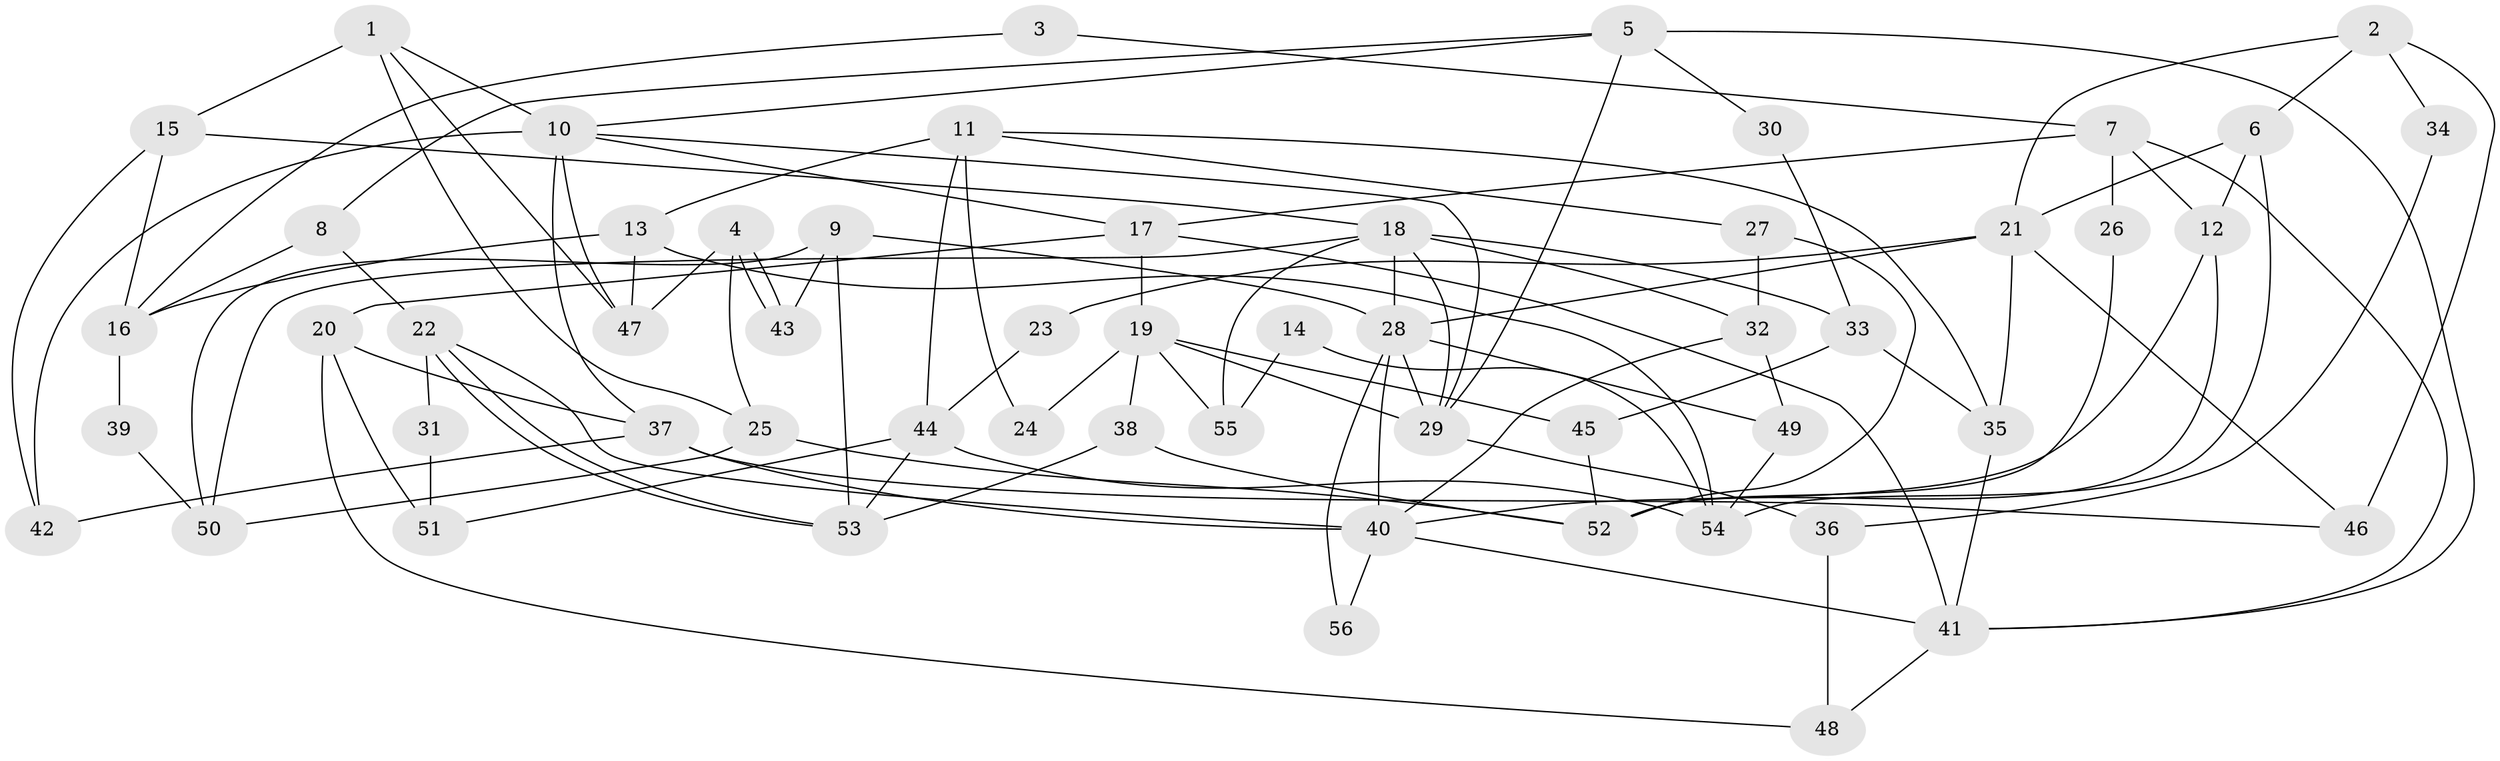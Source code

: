 // Generated by graph-tools (version 1.1) at 2025/26/03/09/25 03:26:12]
// undirected, 56 vertices, 112 edges
graph export_dot {
graph [start="1"]
  node [color=gray90,style=filled];
  1;
  2;
  3;
  4;
  5;
  6;
  7;
  8;
  9;
  10;
  11;
  12;
  13;
  14;
  15;
  16;
  17;
  18;
  19;
  20;
  21;
  22;
  23;
  24;
  25;
  26;
  27;
  28;
  29;
  30;
  31;
  32;
  33;
  34;
  35;
  36;
  37;
  38;
  39;
  40;
  41;
  42;
  43;
  44;
  45;
  46;
  47;
  48;
  49;
  50;
  51;
  52;
  53;
  54;
  55;
  56;
  1 -- 10;
  1 -- 15;
  1 -- 25;
  1 -- 47;
  2 -- 46;
  2 -- 21;
  2 -- 6;
  2 -- 34;
  3 -- 7;
  3 -- 16;
  4 -- 43;
  4 -- 43;
  4 -- 25;
  4 -- 47;
  5 -- 29;
  5 -- 10;
  5 -- 8;
  5 -- 30;
  5 -- 41;
  6 -- 54;
  6 -- 12;
  6 -- 21;
  7 -- 12;
  7 -- 17;
  7 -- 26;
  7 -- 41;
  8 -- 22;
  8 -- 16;
  9 -- 50;
  9 -- 53;
  9 -- 28;
  9 -- 43;
  10 -- 42;
  10 -- 47;
  10 -- 17;
  10 -- 29;
  10 -- 37;
  11 -- 44;
  11 -- 35;
  11 -- 13;
  11 -- 24;
  11 -- 27;
  12 -- 40;
  12 -- 52;
  13 -- 47;
  13 -- 16;
  13 -- 54;
  14 -- 54;
  14 -- 55;
  15 -- 18;
  15 -- 16;
  15 -- 42;
  16 -- 39;
  17 -- 41;
  17 -- 19;
  17 -- 20;
  18 -- 28;
  18 -- 33;
  18 -- 29;
  18 -- 32;
  18 -- 50;
  18 -- 55;
  19 -- 29;
  19 -- 24;
  19 -- 38;
  19 -- 45;
  19 -- 55;
  20 -- 37;
  20 -- 48;
  20 -- 51;
  21 -- 28;
  21 -- 23;
  21 -- 35;
  21 -- 46;
  22 -- 40;
  22 -- 53;
  22 -- 53;
  22 -- 31;
  23 -- 44;
  25 -- 52;
  25 -- 50;
  26 -- 52;
  27 -- 32;
  27 -- 52;
  28 -- 29;
  28 -- 40;
  28 -- 49;
  28 -- 56;
  29 -- 36;
  30 -- 33;
  31 -- 51;
  32 -- 40;
  32 -- 49;
  33 -- 45;
  33 -- 35;
  34 -- 36;
  35 -- 41;
  36 -- 48;
  37 -- 40;
  37 -- 42;
  37 -- 46;
  38 -- 52;
  38 -- 53;
  39 -- 50;
  40 -- 41;
  40 -- 56;
  41 -- 48;
  44 -- 54;
  44 -- 53;
  44 -- 51;
  45 -- 52;
  49 -- 54;
}
